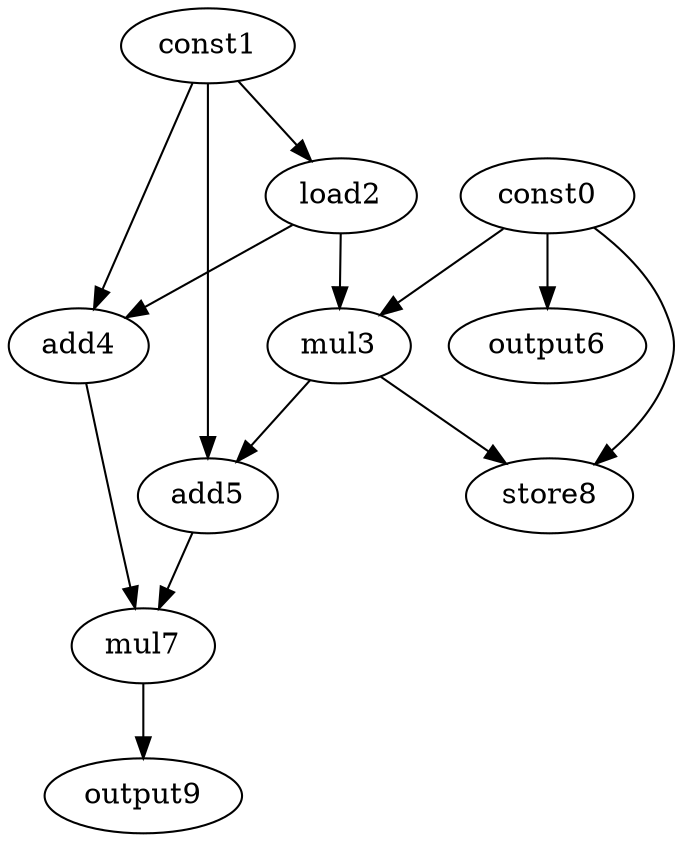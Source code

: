 digraph G { 
const0[opcode=const]; 
const1[opcode=const]; 
load2[opcode=load]; 
mul3[opcode=mul]; 
add4[opcode=add]; 
add5[opcode=add]; 
output6[opcode=output]; 
mul7[opcode=mul]; 
store8[opcode=store]; 
output9[opcode=output]; 
const1->load2[operand=0];
const0->output6[operand=0];
const0->mul3[operand=0];
load2->mul3[operand=1];
const1->add4[operand=0];
load2->add4[operand=1];
const1->add5[operand=0];
mul3->add5[operand=1];
const0->store8[operand=0];
mul3->store8[operand=1];
add4->mul7[operand=0];
add5->mul7[operand=1];
mul7->output9[operand=0];
}
